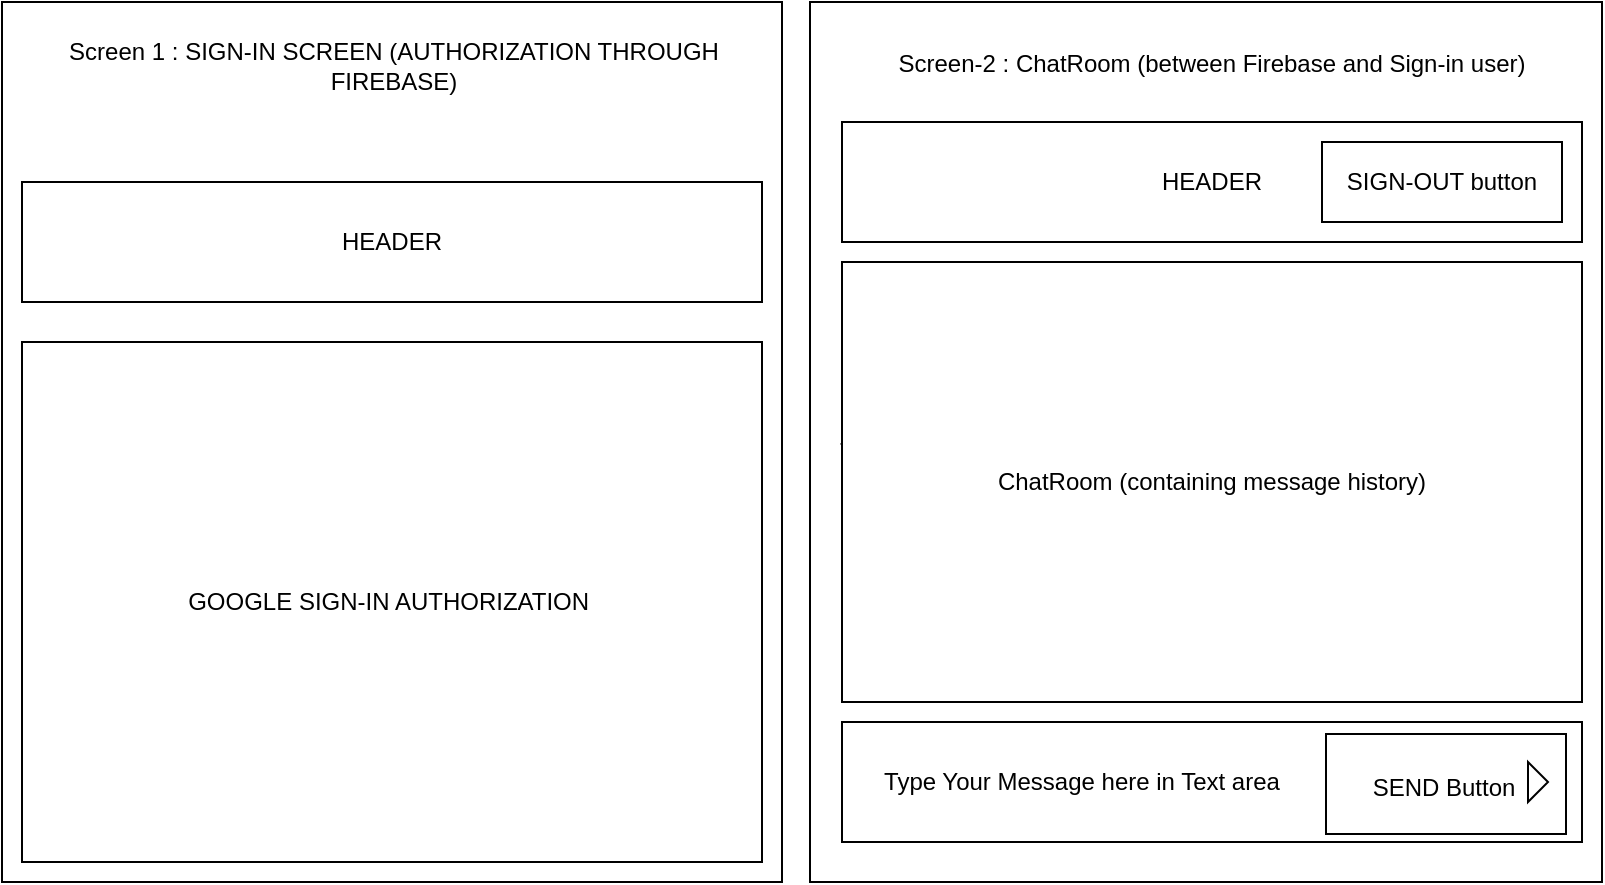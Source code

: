 <mxfile version="20.0.1" type="github">
  <diagram id="sJrfhsvqXwlcYLidq1BC" name="Page-1">
    <mxGraphModel dx="782" dy="460" grid="1" gridSize="10" guides="1" tooltips="1" connect="1" arrows="1" fold="1" page="1" pageScale="1" pageWidth="827" pageHeight="1169" math="0" shadow="0">
      <root>
        <mxCell id="0" />
        <mxCell id="1" parent="0" />
        <mxCell id="cWWMfpXaHbgyBSgXpzkg-1" value="" style="rounded=0;whiteSpace=wrap;html=1;" vertex="1" parent="1">
          <mxGeometry x="10" y="20" width="390" height="440" as="geometry" />
        </mxCell>
        <mxCell id="cWWMfpXaHbgyBSgXpzkg-2" value="HEADER" style="rounded=0;whiteSpace=wrap;html=1;" vertex="1" parent="1">
          <mxGeometry x="20" y="110" width="370" height="60" as="geometry" />
        </mxCell>
        <mxCell id="cWWMfpXaHbgyBSgXpzkg-3" value="Text" style="text;html=1;strokeColor=none;fillColor=none;align=center;verticalAlign=middle;whiteSpace=wrap;rounded=0;" vertex="1" parent="1">
          <mxGeometry x="50" y="130" width="320" height="190" as="geometry" />
        </mxCell>
        <mxCell id="cWWMfpXaHbgyBSgXpzkg-4" value="GOOGLE SIGN-IN AUTHORIZATION&amp;nbsp;" style="rounded=0;whiteSpace=wrap;html=1;" vertex="1" parent="1">
          <mxGeometry x="20" y="190" width="370" height="260" as="geometry" />
        </mxCell>
        <mxCell id="cWWMfpXaHbgyBSgXpzkg-5" value="Screen 1 : SIGN-IN SCREEN (AUTHORIZATION THROUGH FIREBASE)" style="text;html=1;strokeColor=none;fillColor=none;align=center;verticalAlign=middle;whiteSpace=wrap;rounded=0;" vertex="1" parent="1">
          <mxGeometry x="21" y="32" width="370" height="40" as="geometry" />
        </mxCell>
        <mxCell id="cWWMfpXaHbgyBSgXpzkg-6" value="" style="rounded=0;whiteSpace=wrap;html=1;" vertex="1" parent="1">
          <mxGeometry x="414" y="20" width="396" height="440" as="geometry" />
        </mxCell>
        <mxCell id="cWWMfpXaHbgyBSgXpzkg-7" value="Screen-2 : ChatRoom (between Firebase and Sign-in user)" style="text;html=1;strokeColor=none;fillColor=none;align=center;verticalAlign=middle;whiteSpace=wrap;rounded=0;" vertex="1" parent="1">
          <mxGeometry x="430" y="31" width="370" height="40" as="geometry" />
        </mxCell>
        <mxCell id="cWWMfpXaHbgyBSgXpzkg-8" value="HEADER" style="rounded=0;whiteSpace=wrap;html=1;" vertex="1" parent="1">
          <mxGeometry x="430" y="80" width="370" height="60" as="geometry" />
        </mxCell>
        <mxCell id="cWWMfpXaHbgyBSgXpzkg-9" value="Text" style="text;html=1;strokeColor=none;fillColor=none;align=center;verticalAlign=middle;whiteSpace=wrap;rounded=0;" vertex="1" parent="1">
          <mxGeometry x="410" y="230" width="60" height="30" as="geometry" />
        </mxCell>
        <mxCell id="cWWMfpXaHbgyBSgXpzkg-10" value="" style="rounded=0;whiteSpace=wrap;html=1;" vertex="1" parent="1">
          <mxGeometry x="670" y="90" width="120" height="40" as="geometry" />
        </mxCell>
        <mxCell id="cWWMfpXaHbgyBSgXpzkg-11" value="SIGN-OUT button" style="text;html=1;strokeColor=none;fillColor=none;align=center;verticalAlign=middle;whiteSpace=wrap;rounded=0;" vertex="1" parent="1">
          <mxGeometry x="670" y="95" width="120" height="30" as="geometry" />
        </mxCell>
        <mxCell id="cWWMfpXaHbgyBSgXpzkg-12" value="ChatRoom (containing message history)" style="rounded=0;whiteSpace=wrap;html=1;" vertex="1" parent="1">
          <mxGeometry x="430" y="150" width="370" height="220" as="geometry" />
        </mxCell>
        <mxCell id="cWWMfpXaHbgyBSgXpzkg-13" value="" style="rounded=0;whiteSpace=wrap;html=1;" vertex="1" parent="1">
          <mxGeometry x="430" y="380" width="370" height="60" as="geometry" />
        </mxCell>
        <mxCell id="cWWMfpXaHbgyBSgXpzkg-14" value="" style="rounded=0;whiteSpace=wrap;html=1;" vertex="1" parent="1">
          <mxGeometry x="672" y="386" width="120" height="50" as="geometry" />
        </mxCell>
        <mxCell id="cWWMfpXaHbgyBSgXpzkg-15" value="SEND Button" style="text;html=1;strokeColor=none;fillColor=none;align=center;verticalAlign=middle;whiteSpace=wrap;rounded=0;" vertex="1" parent="1">
          <mxGeometry x="672" y="386" width="118" height="54" as="geometry" />
        </mxCell>
        <mxCell id="cWWMfpXaHbgyBSgXpzkg-16" value="Type Your Message here in Text area" style="text;html=1;strokeColor=none;fillColor=none;align=center;verticalAlign=middle;whiteSpace=wrap;rounded=0;" vertex="1" parent="1">
          <mxGeometry x="440" y="395" width="220" height="30" as="geometry" />
        </mxCell>
        <mxCell id="cWWMfpXaHbgyBSgXpzkg-17" value="" style="triangle;whiteSpace=wrap;html=1;" vertex="1" parent="1">
          <mxGeometry x="773" y="400" width="10" height="20" as="geometry" />
        </mxCell>
      </root>
    </mxGraphModel>
  </diagram>
</mxfile>
